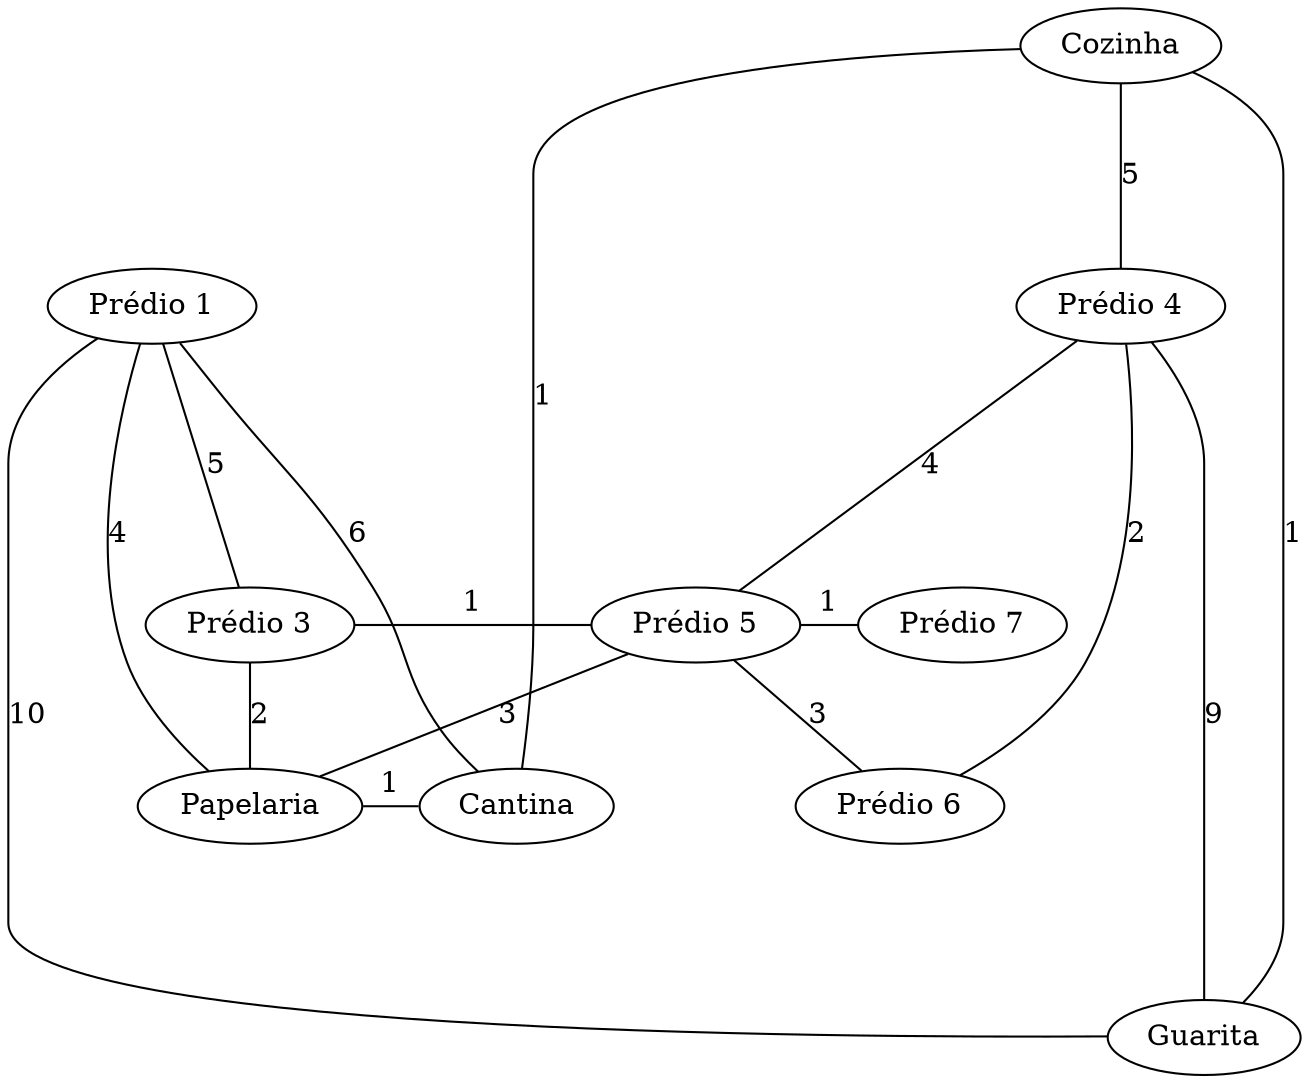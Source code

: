 graph { 
    1 [label="Prédio 1"]
    2 [label="Cozinha"]
    3 [label="Prédio 3"]
    4 [label="Prédio 4"]
    5 [label="Prédio 5"]
    6 [label="Prédio 6"]
    7 [label="Prédio 7"]
    8 [label="Papelaria"]
    9 [label="Cantina"]
    10 [label="Guarita"]
    2 -- 9 [label="1",minlen=0]
    2 -- 10 [label="1",minlen=0]
    3 -- 5 [label="1",minlen=0]
    5 -- 7 [label="1",minlen=0]
    8 -- 9 [label="1",minlen=0]
    3 -- 8 [label="2",minlen=1]
    4 -- 6 [label="2",minlen=1]
    5 -- 6 [label="3",minlen=1]
    5 -- 8 [label="3",minlen=1]
    1 -- 8 [label="4",minlen=2]
    4 -- 5 [label="4",minlen=2]
    1 -- 3 [label="5",minlen=2]
    2 -- 4 [label="5",minlen=2]
    1 -- 9 [label="6",minlen=3]
    4 -- 10 [label="9",minlen=4]
    1 -- 10 [label="10",minlen=5]
}